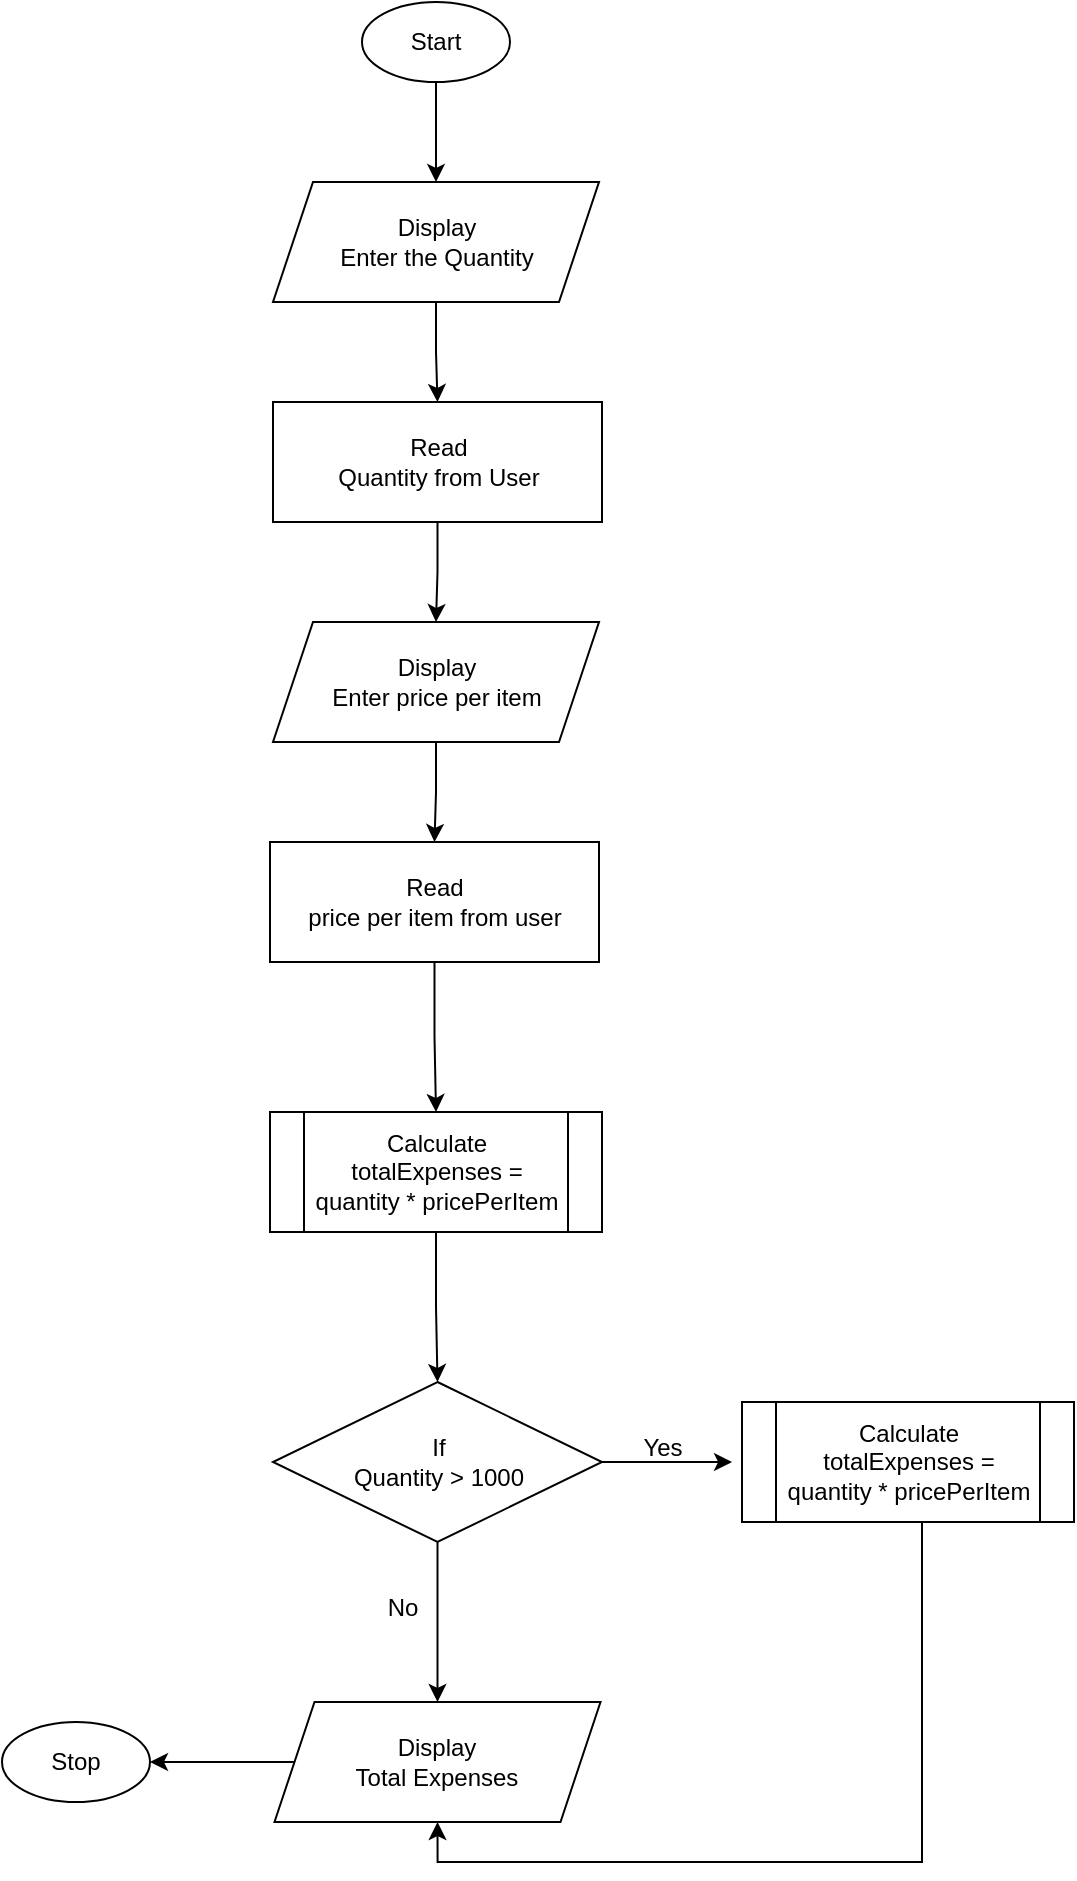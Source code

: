 <mxfile version="21.7.1" type="device">
  <diagram name="Page-1" id="a1BMHLnDWniSm4NlTvLM">
    <mxGraphModel dx="742" dy="492" grid="1" gridSize="10" guides="1" tooltips="1" connect="1" arrows="1" fold="1" page="1" pageScale="1" pageWidth="827" pageHeight="1169" math="0" shadow="0">
      <root>
        <mxCell id="0" />
        <mxCell id="1" parent="0" />
        <mxCell id="xllPUtyajYtSeEHEdcZV-20" style="edgeStyle=orthogonalEdgeStyle;rounded=0;orthogonalLoop=1;jettySize=auto;html=1;entryX=0.5;entryY=0;entryDx=0;entryDy=0;" parent="1" source="xllPUtyajYtSeEHEdcZV-1" target="xllPUtyajYtSeEHEdcZV-3" edge="1">
          <mxGeometry relative="1" as="geometry" />
        </mxCell>
        <mxCell id="xllPUtyajYtSeEHEdcZV-1" value="Start" style="ellipse;whiteSpace=wrap;html=1;" parent="1" vertex="1">
          <mxGeometry x="400" y="30" width="74" height="40" as="geometry" />
        </mxCell>
        <mxCell id="xllPUtyajYtSeEHEdcZV-19" style="edgeStyle=orthogonalEdgeStyle;rounded=0;orthogonalLoop=1;jettySize=auto;html=1;entryX=0.5;entryY=0;entryDx=0;entryDy=0;" parent="1" source="xllPUtyajYtSeEHEdcZV-3" target="xllPUtyajYtSeEHEdcZV-4" edge="1">
          <mxGeometry relative="1" as="geometry" />
        </mxCell>
        <mxCell id="xllPUtyajYtSeEHEdcZV-3" value="Display&lt;br&gt;Enter the Quantity" style="shape=parallelogram;perimeter=parallelogramPerimeter;whiteSpace=wrap;html=1;fixedSize=1;" parent="1" vertex="1">
          <mxGeometry x="355.5" y="120" width="163" height="60" as="geometry" />
        </mxCell>
        <mxCell id="xllPUtyajYtSeEHEdcZV-18" style="edgeStyle=orthogonalEdgeStyle;rounded=0;orthogonalLoop=1;jettySize=auto;html=1;entryX=0.5;entryY=0;entryDx=0;entryDy=0;" parent="1" source="xllPUtyajYtSeEHEdcZV-4" target="xllPUtyajYtSeEHEdcZV-5" edge="1">
          <mxGeometry relative="1" as="geometry" />
        </mxCell>
        <mxCell id="xllPUtyajYtSeEHEdcZV-4" value="Read&lt;br&gt;Quantity from User" style="rounded=0;whiteSpace=wrap;html=1;" parent="1" vertex="1">
          <mxGeometry x="355.5" y="230" width="164.5" height="60" as="geometry" />
        </mxCell>
        <mxCell id="xllPUtyajYtSeEHEdcZV-17" style="edgeStyle=orthogonalEdgeStyle;rounded=0;orthogonalLoop=1;jettySize=auto;html=1;entryX=0.5;entryY=0;entryDx=0;entryDy=0;" parent="1" source="xllPUtyajYtSeEHEdcZV-5" target="xllPUtyajYtSeEHEdcZV-6" edge="1">
          <mxGeometry relative="1" as="geometry" />
        </mxCell>
        <mxCell id="xllPUtyajYtSeEHEdcZV-5" value="Display&lt;br&gt;Enter price per item" style="shape=parallelogram;perimeter=parallelogramPerimeter;whiteSpace=wrap;html=1;fixedSize=1;" parent="1" vertex="1">
          <mxGeometry x="355.5" y="340" width="163" height="60" as="geometry" />
        </mxCell>
        <mxCell id="xllPUtyajYtSeEHEdcZV-16" style="edgeStyle=orthogonalEdgeStyle;rounded=0;orthogonalLoop=1;jettySize=auto;html=1;entryX=0.5;entryY=0;entryDx=0;entryDy=0;" parent="1" source="xllPUtyajYtSeEHEdcZV-6" target="xllPUtyajYtSeEHEdcZV-7" edge="1">
          <mxGeometry relative="1" as="geometry" />
        </mxCell>
        <mxCell id="xllPUtyajYtSeEHEdcZV-6" value="Read&lt;br&gt;price per item from user" style="rounded=0;whiteSpace=wrap;html=1;" parent="1" vertex="1">
          <mxGeometry x="354" y="450" width="164.5" height="60" as="geometry" />
        </mxCell>
        <mxCell id="xllPUtyajYtSeEHEdcZV-15" style="edgeStyle=orthogonalEdgeStyle;rounded=0;orthogonalLoop=1;jettySize=auto;html=1;entryX=0.5;entryY=0;entryDx=0;entryDy=0;" parent="1" source="xllPUtyajYtSeEHEdcZV-7" target="xllPUtyajYtSeEHEdcZV-8" edge="1">
          <mxGeometry relative="1" as="geometry" />
        </mxCell>
        <mxCell id="xllPUtyajYtSeEHEdcZV-7" value="Calculate&lt;br&gt;totalExpenses = quantity * pricePerItem" style="shape=process;whiteSpace=wrap;html=1;backgroundOutline=1;" parent="1" vertex="1">
          <mxGeometry x="354" y="585" width="166" height="60" as="geometry" />
        </mxCell>
        <mxCell id="xllPUtyajYtSeEHEdcZV-11" style="edgeStyle=orthogonalEdgeStyle;rounded=0;orthogonalLoop=1;jettySize=auto;html=1;entryX=0.5;entryY=0;entryDx=0;entryDy=0;" parent="1" source="xllPUtyajYtSeEHEdcZV-8" target="xllPUtyajYtSeEHEdcZV-10" edge="1">
          <mxGeometry relative="1" as="geometry" />
        </mxCell>
        <mxCell id="xllPUtyajYtSeEHEdcZV-12" style="edgeStyle=orthogonalEdgeStyle;rounded=0;orthogonalLoop=1;jettySize=auto;html=1;entryX=-0.03;entryY=0.5;entryDx=0;entryDy=0;entryPerimeter=0;" parent="1" source="xllPUtyajYtSeEHEdcZV-8" target="xllPUtyajYtSeEHEdcZV-9" edge="1">
          <mxGeometry relative="1" as="geometry" />
        </mxCell>
        <mxCell id="xllPUtyajYtSeEHEdcZV-8" value="If&lt;br&gt;Quantity &amp;gt; 1000" style="rhombus;whiteSpace=wrap;html=1;" parent="1" vertex="1">
          <mxGeometry x="355.5" y="720" width="164.5" height="80" as="geometry" />
        </mxCell>
        <mxCell id="xllPUtyajYtSeEHEdcZV-14" style="edgeStyle=orthogonalEdgeStyle;rounded=0;orthogonalLoop=1;jettySize=auto;html=1;entryX=0.5;entryY=1;entryDx=0;entryDy=0;" parent="1" source="xllPUtyajYtSeEHEdcZV-9" target="xllPUtyajYtSeEHEdcZV-10" edge="1">
          <mxGeometry relative="1" as="geometry">
            <Array as="points">
              <mxPoint x="680" y="960" />
              <mxPoint x="438" y="960" />
            </Array>
          </mxGeometry>
        </mxCell>
        <mxCell id="xllPUtyajYtSeEHEdcZV-9" value="Calculate&lt;br&gt;totalExpenses = quantity * pricePerItem" style="shape=process;whiteSpace=wrap;html=1;backgroundOutline=1;" parent="1" vertex="1">
          <mxGeometry x="590" y="730" width="166" height="60" as="geometry" />
        </mxCell>
        <mxCell id="xllPUtyajYtSeEHEdcZV-22" style="edgeStyle=orthogonalEdgeStyle;rounded=0;orthogonalLoop=1;jettySize=auto;html=1;entryX=1;entryY=0.5;entryDx=0;entryDy=0;" parent="1" source="xllPUtyajYtSeEHEdcZV-10" target="xllPUtyajYtSeEHEdcZV-21" edge="1">
          <mxGeometry relative="1" as="geometry">
            <mxPoint x="260" y="910" as="targetPoint" />
          </mxGeometry>
        </mxCell>
        <mxCell id="xllPUtyajYtSeEHEdcZV-10" value="Display&lt;br&gt;Total Expenses" style="shape=parallelogram;perimeter=parallelogramPerimeter;whiteSpace=wrap;html=1;fixedSize=1;" parent="1" vertex="1">
          <mxGeometry x="356.25" y="880" width="163" height="60" as="geometry" />
        </mxCell>
        <mxCell id="xllPUtyajYtSeEHEdcZV-21" value="Stop" style="ellipse;whiteSpace=wrap;html=1;" parent="1" vertex="1">
          <mxGeometry x="220" y="890" width="74" height="40" as="geometry" />
        </mxCell>
        <mxCell id="iyfwvuvb4bnzu4P1ksLo-1" value="Yes" style="text;html=1;align=center;verticalAlign=middle;resizable=0;points=[];autosize=1;strokeColor=none;fillColor=none;" parent="1" vertex="1">
          <mxGeometry x="530" y="738" width="40" height="30" as="geometry" />
        </mxCell>
        <mxCell id="vIXrNotXcrjJovhWvCEY-1" value="No" style="text;html=1;align=center;verticalAlign=middle;resizable=0;points=[];autosize=1;strokeColor=none;fillColor=none;" vertex="1" parent="1">
          <mxGeometry x="400" y="818" width="40" height="30" as="geometry" />
        </mxCell>
      </root>
    </mxGraphModel>
  </diagram>
</mxfile>
